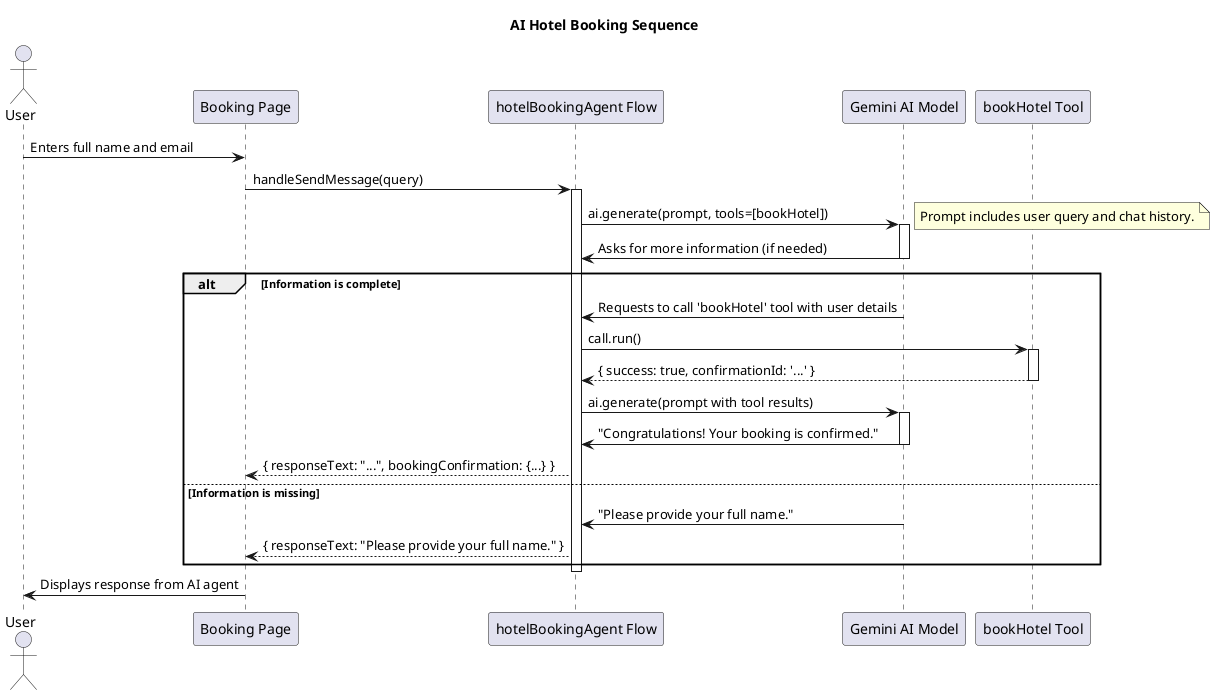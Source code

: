 @startuml Sequence Diagram - Hotel Booking

title AI Hotel Booking Sequence

actor User
participant "Booking Page" as Page
participant "hotelBookingAgent Flow" as Flow
participant "Gemini AI Model" as Gemini
participant "bookHotel Tool" as Tool

User -> Page: Enters full name and email
Page -> Flow: handleSendMessage(query)

activate Flow
Flow -> Gemini: ai.generate(prompt, tools=[bookHotel])
note right: Prompt includes user query and chat history.

activate Gemini
Gemini -> Flow: Asks for more information (if needed)
deactivate Gemini

alt Information is complete
    Gemini -> Flow: Requests to call 'bookHotel' tool with user details
    Flow -> Tool: call.run()
    activate Tool
    Tool --> Flow: { success: true, confirmationId: '...' }
    deactivate Tool
    
    Flow -> Gemini: ai.generate(prompt with tool results)
    activate Gemini
    Gemini -> Flow: "Congratulations! Your booking is confirmed."
    deactivate Gemini
    
    Flow --> Page: { responseText: "...", bookingConfirmation: {...} }
else Information is missing
    Gemini -> Flow: "Please provide your full name."
    Flow --> Page: { responseText: "Please provide your full name." }
end

deactivate Flow

Page -> User: Displays response from AI agent

@enduml
